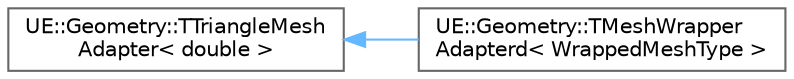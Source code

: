 digraph "Graphical Class Hierarchy"
{
 // INTERACTIVE_SVG=YES
 // LATEX_PDF_SIZE
  bgcolor="transparent";
  edge [fontname=Helvetica,fontsize=10,labelfontname=Helvetica,labelfontsize=10];
  node [fontname=Helvetica,fontsize=10,shape=box,height=0.2,width=0.4];
  rankdir="LR";
  Node0 [id="Node000000",label="UE::Geometry::TTriangleMesh\lAdapter\< double \>",height=0.2,width=0.4,color="grey40", fillcolor="white", style="filled",URL="$df/dae/structUE_1_1Geometry_1_1TTriangleMeshAdapter.html",tooltip=" "];
  Node0 -> Node1 [id="edge9335_Node000000_Node000001",dir="back",color="steelblue1",style="solid",tooltip=" "];
  Node1 [id="Node000001",label="UE::Geometry::TMeshWrapper\lAdapterd\< WrappedMeshType \>",height=0.2,width=0.4,color="grey40", fillcolor="white", style="filled",URL="$d4/dc3/structUE_1_1Geometry_1_1TMeshWrapperAdapterd.html",tooltip="TMeshWrapperAdapterd<T> can be used to present an arbitrary Mesh / Adapter type as a FTriangleMeshAda..."];
}

